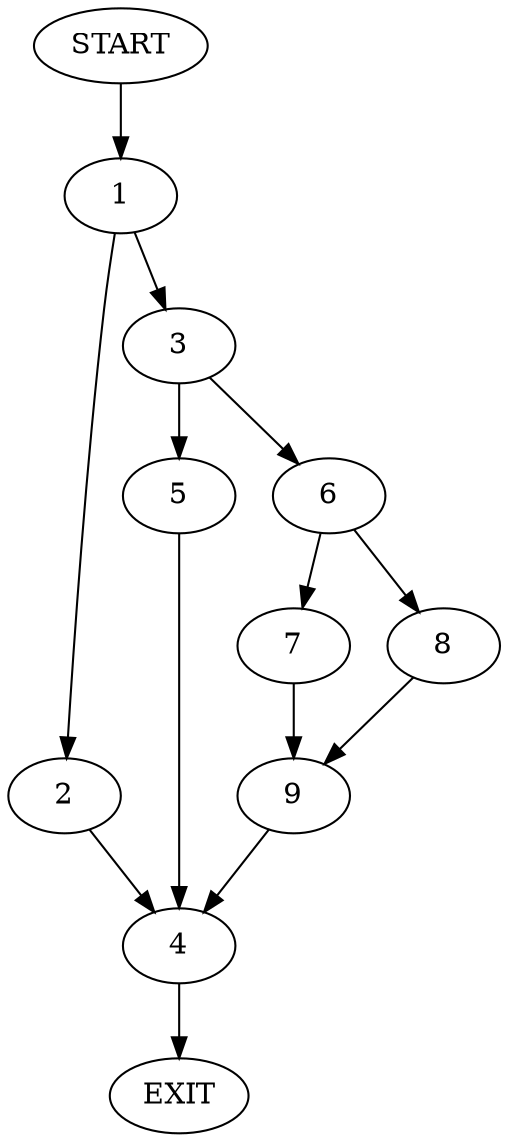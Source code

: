 digraph {
0 [label="START"]
10 [label="EXIT"]
0 -> 1
1 -> 2
1 -> 3
2 -> 4
3 -> 5
3 -> 6
5 -> 4
6 -> 7
6 -> 8
4 -> 10
7 -> 9
8 -> 9
9 -> 4
}
